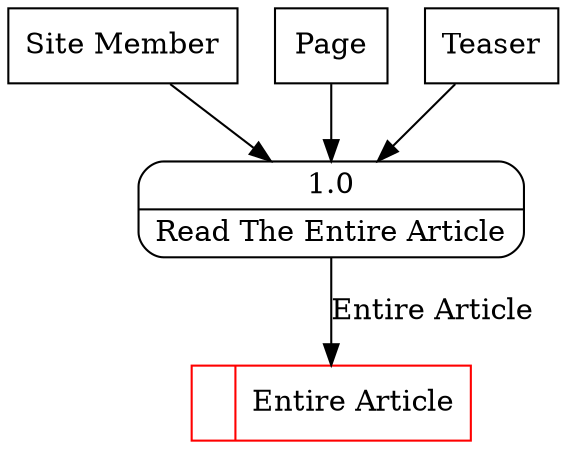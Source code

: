 digraph dfd2{ 
node[shape=record]
200 [label="<f0>  |<f1> Entire Article " color=red];
201 [label="Site Member" shape=box];
202 [label="Page" shape=box];
203 [label="Teaser" shape=box];
204 [label="{<f0> 1.0|<f1> Read The Entire Article }" shape=Mrecord];
201 -> 204
202 -> 204
203 -> 204
204 -> 200 [label="Entire Article"]
}